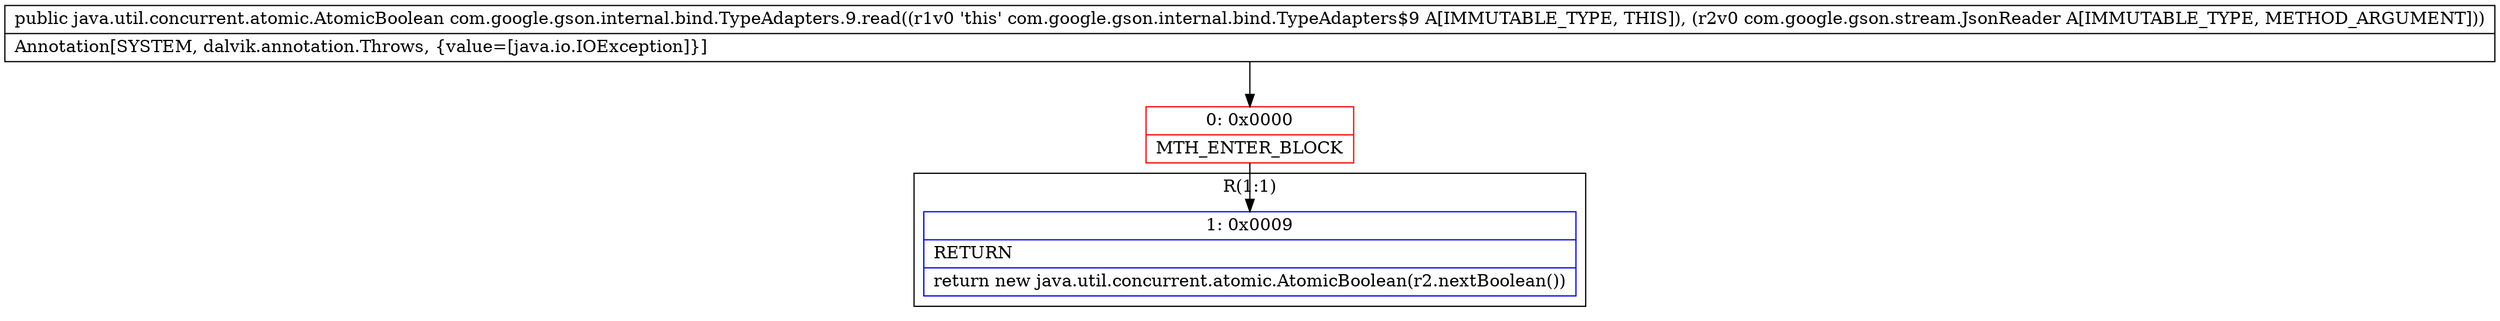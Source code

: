 digraph "CFG forcom.google.gson.internal.bind.TypeAdapters.9.read(Lcom\/google\/gson\/stream\/JsonReader;)Ljava\/util\/concurrent\/atomic\/AtomicBoolean;" {
subgraph cluster_Region_1805984742 {
label = "R(1:1)";
node [shape=record,color=blue];
Node_1 [shape=record,label="{1\:\ 0x0009|RETURN\l|return new java.util.concurrent.atomic.AtomicBoolean(r2.nextBoolean())\l}"];
}
Node_0 [shape=record,color=red,label="{0\:\ 0x0000|MTH_ENTER_BLOCK\l}"];
MethodNode[shape=record,label="{public java.util.concurrent.atomic.AtomicBoolean com.google.gson.internal.bind.TypeAdapters.9.read((r1v0 'this' com.google.gson.internal.bind.TypeAdapters$9 A[IMMUTABLE_TYPE, THIS]), (r2v0 com.google.gson.stream.JsonReader A[IMMUTABLE_TYPE, METHOD_ARGUMENT]))  | Annotation[SYSTEM, dalvik.annotation.Throws, \{value=[java.io.IOException]\}]\l}"];
MethodNode -> Node_0;
Node_0 -> Node_1;
}

